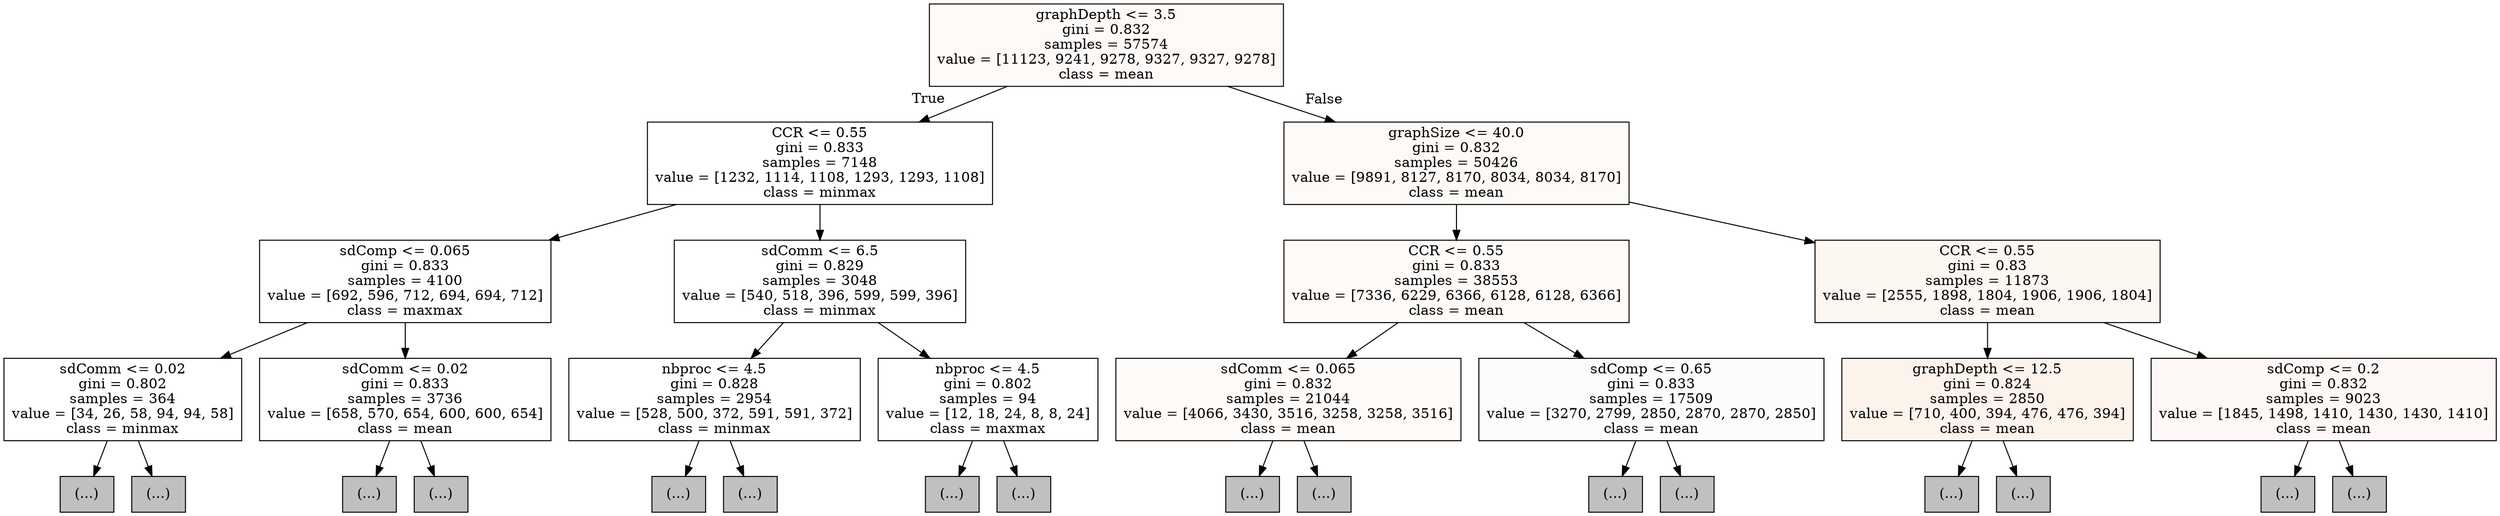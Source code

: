 digraph Tree {
node [shape=box, style="filled", color="black"] ;
0 [label="graphDepth <= 3.5\ngini = 0.832\nsamples = 57574\nvalue = [11123, 9241, 9278, 9327, 9327, 9278]\nclass = mean", fillcolor="#fefaf8"] ;
1 [label="CCR <= 0.55\ngini = 0.833\nsamples = 7148\nvalue = [1232, 1114, 1108, 1293, 1293, 1108]\nclass = minmax", fillcolor="#ffffff"] ;
0 -> 1 [labeldistance=2.5, labelangle=45, headlabel="True"] ;
2 [label="sdComp <= 0.065\ngini = 0.833\nsamples = 4100\nvalue = [692, 596, 712, 694, 694, 712]\nclass = maxmax", fillcolor="#ffffff"] ;
1 -> 2 ;
3 [label="sdComm <= 0.02\ngini = 0.802\nsamples = 364\nvalue = [34, 26, 58, 94, 94, 58]\nclass = minmax", fillcolor="#ffffff"] ;
2 -> 3 ;
4 [label="(...)", fillcolor="#C0C0C0"] ;
3 -> 4 ;
7 [label="(...)", fillcolor="#C0C0C0"] ;
3 -> 7 ;
14 [label="sdComm <= 0.02\ngini = 0.833\nsamples = 3736\nvalue = [658, 570, 654, 600, 600, 654]\nclass = mean", fillcolor="#ffffff"] ;
2 -> 14 ;
15 [label="(...)", fillcolor="#C0C0C0"] ;
14 -> 15 ;
18 [label="(...)", fillcolor="#C0C0C0"] ;
14 -> 18 ;
25 [label="sdComm <= 6.5\ngini = 0.829\nsamples = 3048\nvalue = [540, 518, 396, 599, 599, 396]\nclass = minmax", fillcolor="#ffffff"] ;
1 -> 25 ;
26 [label="nbproc <= 4.5\ngini = 0.828\nsamples = 2954\nvalue = [528, 500, 372, 591, 591, 372]\nclass = minmax", fillcolor="#ffffff"] ;
25 -> 26 ;
27 [label="(...)", fillcolor="#C0C0C0"] ;
26 -> 27 ;
40 [label="(...)", fillcolor="#C0C0C0"] ;
26 -> 40 ;
69 [label="nbproc <= 4.5\ngini = 0.802\nsamples = 94\nvalue = [12, 18, 24, 8, 8, 24]\nclass = maxmax", fillcolor="#ffffff"] ;
25 -> 69 ;
70 [label="(...)", fillcolor="#C0C0C0"] ;
69 -> 70 ;
73 [label="(...)", fillcolor="#C0C0C0"] ;
69 -> 73 ;
76 [label="graphSize <= 40.0\ngini = 0.832\nsamples = 50426\nvalue = [9891, 8127, 8170, 8034, 8034, 8170]\nclass = mean", fillcolor="#fefaf7"] ;
0 -> 76 [labeldistance=2.5, labelangle=-45, headlabel="False"] ;
77 [label="CCR <= 0.55\ngini = 0.833\nsamples = 38553\nvalue = [7336, 6229, 6366, 6128, 6128, 6366]\nclass = mean", fillcolor="#fefbf9"] ;
76 -> 77 ;
78 [label="sdComm <= 0.065\ngini = 0.832\nsamples = 21044\nvalue = [4066, 3430, 3516, 3258, 3258, 3516]\nclass = mean", fillcolor="#fefbf9"] ;
77 -> 78 ;
79 [label="(...)", fillcolor="#C0C0C0"] ;
78 -> 79 ;
150 [label="(...)", fillcolor="#C0C0C0"] ;
78 -> 150 ;
185 [label="sdComp <= 0.65\ngini = 0.833\nsamples = 17509\nvalue = [3270, 2799, 2850, 2870, 2870, 2850]\nclass = mean", fillcolor="#fefcfa"] ;
77 -> 185 ;
186 [label="(...)", fillcolor="#C0C0C0"] ;
185 -> 186 ;
257 [label="(...)", fillcolor="#C0C0C0"] ;
185 -> 257 ;
374 [label="CCR <= 0.55\ngini = 0.83\nsamples = 11873\nvalue = [2555, 1898, 1804, 1906, 1906, 1804]\nclass = mean", fillcolor="#fdf7f2"] ;
76 -> 374 ;
375 [label="graphDepth <= 12.5\ngini = 0.824\nsamples = 2850\nvalue = [710, 400, 394, 476, 476, 394]\nclass = mean", fillcolor="#fcf3eb"] ;
374 -> 375 ;
376 [label="(...)", fillcolor="#C0C0C0"] ;
375 -> 376 ;
411 [label="(...)", fillcolor="#C0C0C0"] ;
375 -> 411 ;
516 [label="sdComp <= 0.2\ngini = 0.832\nsamples = 9023\nvalue = [1845, 1498, 1410, 1430, 1430, 1410]\nclass = mean", fillcolor="#fef9f6"] ;
374 -> 516 ;
517 [label="(...)", fillcolor="#C0C0C0"] ;
516 -> 517 ;
564 [label="(...)", fillcolor="#C0C0C0"] ;
516 -> 564 ;
}
